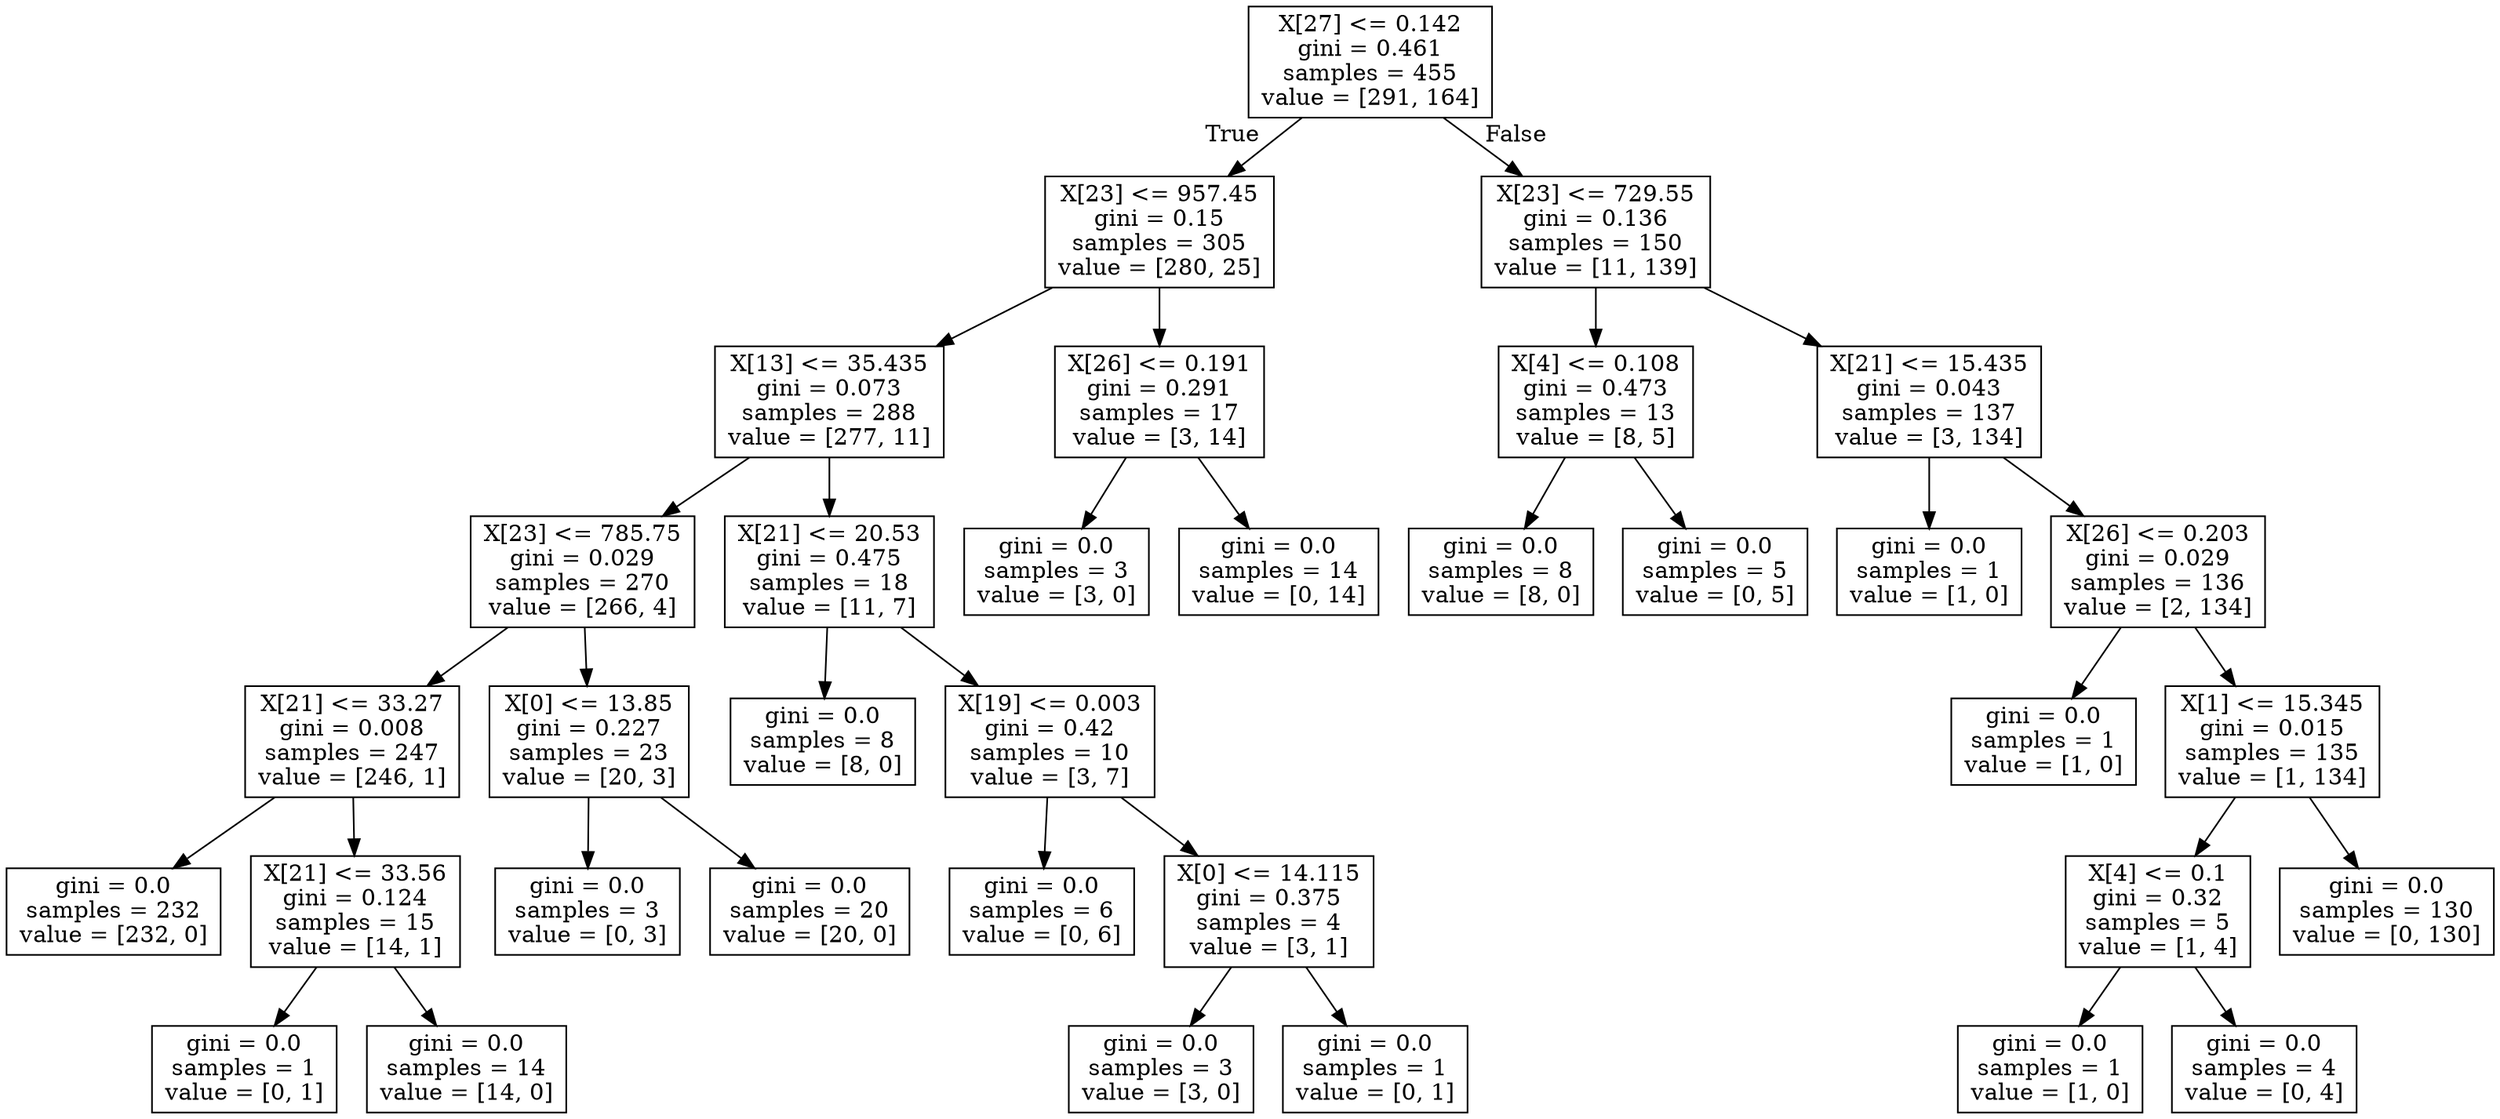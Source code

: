 digraph Tree {
node [shape=box] ;
0 [label="X[27] <= 0.142\ngini = 0.461\nsamples = 455\nvalue = [291, 164]"] ;
1 [label="X[23] <= 957.45\ngini = 0.15\nsamples = 305\nvalue = [280, 25]"] ;
0 -> 1 [labeldistance=2.5, labelangle=45, headlabel="True"] ;
2 [label="X[13] <= 35.435\ngini = 0.073\nsamples = 288\nvalue = [277, 11]"] ;
1 -> 2 ;
3 [label="X[23] <= 785.75\ngini = 0.029\nsamples = 270\nvalue = [266, 4]"] ;
2 -> 3 ;
4 [label="X[21] <= 33.27\ngini = 0.008\nsamples = 247\nvalue = [246, 1]"] ;
3 -> 4 ;
5 [label="gini = 0.0\nsamples = 232\nvalue = [232, 0]"] ;
4 -> 5 ;
6 [label="X[21] <= 33.56\ngini = 0.124\nsamples = 15\nvalue = [14, 1]"] ;
4 -> 6 ;
7 [label="gini = 0.0\nsamples = 1\nvalue = [0, 1]"] ;
6 -> 7 ;
8 [label="gini = 0.0\nsamples = 14\nvalue = [14, 0]"] ;
6 -> 8 ;
9 [label="X[0] <= 13.85\ngini = 0.227\nsamples = 23\nvalue = [20, 3]"] ;
3 -> 9 ;
10 [label="gini = 0.0\nsamples = 3\nvalue = [0, 3]"] ;
9 -> 10 ;
11 [label="gini = 0.0\nsamples = 20\nvalue = [20, 0]"] ;
9 -> 11 ;
12 [label="X[21] <= 20.53\ngini = 0.475\nsamples = 18\nvalue = [11, 7]"] ;
2 -> 12 ;
13 [label="gini = 0.0\nsamples = 8\nvalue = [8, 0]"] ;
12 -> 13 ;
14 [label="X[19] <= 0.003\ngini = 0.42\nsamples = 10\nvalue = [3, 7]"] ;
12 -> 14 ;
15 [label="gini = 0.0\nsamples = 6\nvalue = [0, 6]"] ;
14 -> 15 ;
16 [label="X[0] <= 14.115\ngini = 0.375\nsamples = 4\nvalue = [3, 1]"] ;
14 -> 16 ;
17 [label="gini = 0.0\nsamples = 3\nvalue = [3, 0]"] ;
16 -> 17 ;
18 [label="gini = 0.0\nsamples = 1\nvalue = [0, 1]"] ;
16 -> 18 ;
19 [label="X[26] <= 0.191\ngini = 0.291\nsamples = 17\nvalue = [3, 14]"] ;
1 -> 19 ;
20 [label="gini = 0.0\nsamples = 3\nvalue = [3, 0]"] ;
19 -> 20 ;
21 [label="gini = 0.0\nsamples = 14\nvalue = [0, 14]"] ;
19 -> 21 ;
22 [label="X[23] <= 729.55\ngini = 0.136\nsamples = 150\nvalue = [11, 139]"] ;
0 -> 22 [labeldistance=2.5, labelangle=-45, headlabel="False"] ;
23 [label="X[4] <= 0.108\ngini = 0.473\nsamples = 13\nvalue = [8, 5]"] ;
22 -> 23 ;
24 [label="gini = 0.0\nsamples = 8\nvalue = [8, 0]"] ;
23 -> 24 ;
25 [label="gini = 0.0\nsamples = 5\nvalue = [0, 5]"] ;
23 -> 25 ;
26 [label="X[21] <= 15.435\ngini = 0.043\nsamples = 137\nvalue = [3, 134]"] ;
22 -> 26 ;
27 [label="gini = 0.0\nsamples = 1\nvalue = [1, 0]"] ;
26 -> 27 ;
28 [label="X[26] <= 0.203\ngini = 0.029\nsamples = 136\nvalue = [2, 134]"] ;
26 -> 28 ;
29 [label="gini = 0.0\nsamples = 1\nvalue = [1, 0]"] ;
28 -> 29 ;
30 [label="X[1] <= 15.345\ngini = 0.015\nsamples = 135\nvalue = [1, 134]"] ;
28 -> 30 ;
31 [label="X[4] <= 0.1\ngini = 0.32\nsamples = 5\nvalue = [1, 4]"] ;
30 -> 31 ;
32 [label="gini = 0.0\nsamples = 1\nvalue = [1, 0]"] ;
31 -> 32 ;
33 [label="gini = 0.0\nsamples = 4\nvalue = [0, 4]"] ;
31 -> 33 ;
34 [label="gini = 0.0\nsamples = 130\nvalue = [0, 130]"] ;
30 -> 34 ;
}